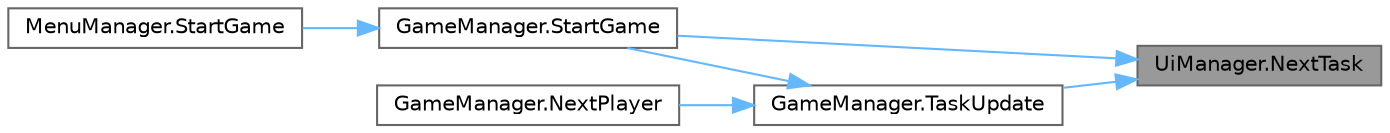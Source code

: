 digraph "UiManager.NextTask"
{
 // LATEX_PDF_SIZE
  bgcolor="transparent";
  edge [fontname=Helvetica,fontsize=10,labelfontname=Helvetica,labelfontsize=10];
  node [fontname=Helvetica,fontsize=10,shape=box,height=0.2,width=0.4];
  rankdir="RL";
  Node1 [id="Node000001",label="UiManager.NextTask",height=0.2,width=0.4,color="gray40", fillcolor="grey60", style="filled", fontcolor="black",tooltip=" "];
  Node1 -> Node2 [id="edge1_Node000001_Node000002",dir="back",color="steelblue1",style="solid",tooltip=" "];
  Node2 [id="Node000002",label="GameManager.StartGame",height=0.2,width=0.4,color="grey40", fillcolor="white", style="filled",URL="$class_game_manager.html#add166d1ab8af9409f2ce0ea2b695381d",tooltip=" "];
  Node2 -> Node3 [id="edge2_Node000002_Node000003",dir="back",color="steelblue1",style="solid",tooltip=" "];
  Node3 [id="Node000003",label="MenuManager.StartGame",height=0.2,width=0.4,color="grey40", fillcolor="white", style="filled",URL="$class_menu_manager.html#a01be7926bb271e098f4ef9202ced86d3",tooltip=" "];
  Node1 -> Node4 [id="edge3_Node000001_Node000004",dir="back",color="steelblue1",style="solid",tooltip=" "];
  Node4 [id="Node000004",label="GameManager.TaskUpdate",height=0.2,width=0.4,color="grey40", fillcolor="white", style="filled",URL="$class_game_manager.html#a81a246712cfe24d3464cc12d9a601465",tooltip=" "];
  Node4 -> Node5 [id="edge4_Node000004_Node000005",dir="back",color="steelblue1",style="solid",tooltip=" "];
  Node5 [id="Node000005",label="GameManager.NextPlayer",height=0.2,width=0.4,color="grey40", fillcolor="white", style="filled",URL="$class_game_manager.html#a2853cb3e10060d3f2cd535ffe6c9dd43",tooltip=" "];
  Node4 -> Node2 [id="edge5_Node000004_Node000002",dir="back",color="steelblue1",style="solid",tooltip=" "];
}
